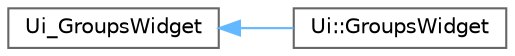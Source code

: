 digraph "Graphical Class Hierarchy"
{
 // LATEX_PDF_SIZE
  bgcolor="transparent";
  edge [fontname=Helvetica,fontsize=10,labelfontname=Helvetica,labelfontsize=10];
  node [fontname=Helvetica,fontsize=10,shape=box,height=0.2,width=0.4];
  rankdir="LR";
  Node0 [id="Node000000",label="Ui_GroupsWidget",height=0.2,width=0.4,color="grey40", fillcolor="white", style="filled",URL="$classUi__GroupsWidget.html",tooltip=" "];
  Node0 -> Node1 [id="edge17_Node000000_Node000001",dir="back",color="steelblue1",style="solid",tooltip=" "];
  Node1 [id="Node000001",label="Ui::GroupsWidget",height=0.2,width=0.4,color="grey40", fillcolor="white", style="filled",URL="$classUi_1_1GroupsWidget.html",tooltip=" "];
}
